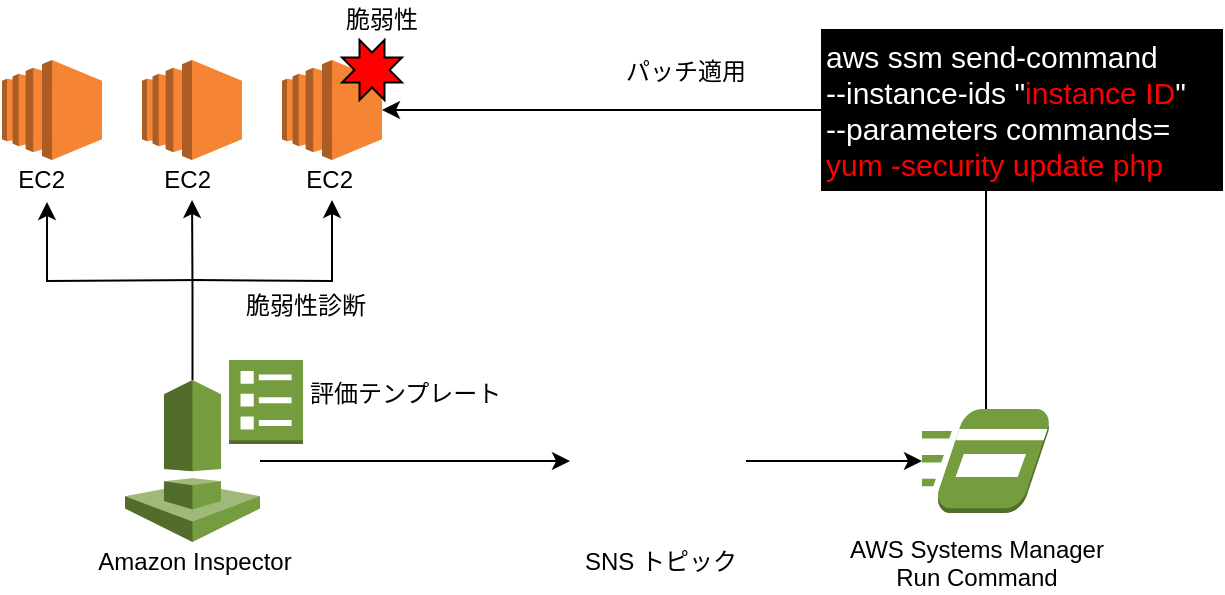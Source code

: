 <mxfile version="10.5.4" type="device"><diagram id="8Af6MoXBMnPKHR8YwWx0" name="Page-1"><mxGraphModel dx="758" dy="467" grid="1" gridSize="10" guides="1" tooltips="1" connect="1" arrows="1" fold="1" page="1" pageScale="1" pageWidth="827" pageHeight="1169" math="0" shadow="0"><root><mxCell id="0"/><mxCell id="1" parent="0"/><mxCell id="J-TptpDd0boRQc5jbfYO-1" value="" style="outlineConnect=0;dashed=0;verticalLabelPosition=bottom;verticalAlign=top;align=center;html=1;shape=mxgraph.aws3.ec2;fillColor=#F58534;gradientColor=none;" vertex="1" parent="1"><mxGeometry x="120" y="110" width="50" height="50" as="geometry"/></mxCell><mxCell id="J-TptpDd0boRQc5jbfYO-2" value="" style="outlineConnect=0;dashed=0;verticalLabelPosition=bottom;verticalAlign=top;align=center;html=1;shape=mxgraph.aws3.ec2;fillColor=#F58534;gradientColor=none;" vertex="1" parent="1"><mxGeometry x="190" y="110" width="50" height="50" as="geometry"/></mxCell><mxCell id="J-TptpDd0boRQc5jbfYO-3" value="" style="outlineConnect=0;dashed=0;verticalLabelPosition=bottom;verticalAlign=top;align=center;html=1;shape=mxgraph.aws3.ec2;fillColor=#F58534;gradientColor=none;" vertex="1" parent="1"><mxGeometry x="260" y="110" width="50" height="50" as="geometry"/></mxCell><mxCell id="J-TptpDd0boRQc5jbfYO-6" style="edgeStyle=orthogonalEdgeStyle;rounded=0;orthogonalLoop=1;jettySize=auto;html=1;entryX=0.55;entryY=1.05;entryDx=0;entryDy=0;entryPerimeter=0;" edge="1" parent="1" target="J-TptpDd0boRQc5jbfYO-23"><mxGeometry relative="1" as="geometry"><mxPoint x="220" y="220" as="sourcePoint"/></mxGeometry></mxCell><mxCell id="J-TptpDd0boRQc5jbfYO-7" style="edgeStyle=orthogonalEdgeStyle;rounded=0;orthogonalLoop=1;jettySize=auto;html=1;entryX=0.538;entryY=1;entryDx=0;entryDy=0;entryPerimeter=0;" edge="1" parent="1" source="J-TptpDd0boRQc5jbfYO-4" target="J-TptpDd0boRQc5jbfYO-26"><mxGeometry relative="1" as="geometry"/></mxCell><mxCell id="J-TptpDd0boRQc5jbfYO-8" style="edgeStyle=orthogonalEdgeStyle;rounded=0;orthogonalLoop=1;jettySize=auto;html=1;" edge="1" parent="1" target="J-TptpDd0boRQc5jbfYO-27"><mxGeometry relative="1" as="geometry"><mxPoint x="215" y="220" as="sourcePoint"/></mxGeometry></mxCell><mxCell id="J-TptpDd0boRQc5jbfYO-13" style="edgeStyle=orthogonalEdgeStyle;rounded=0;orthogonalLoop=1;jettySize=auto;html=1;" edge="1" parent="1" source="J-TptpDd0boRQc5jbfYO-4" target="J-TptpDd0boRQc5jbfYO-5"><mxGeometry relative="1" as="geometry"/></mxCell><mxCell id="J-TptpDd0boRQc5jbfYO-4" value="" style="outlineConnect=0;dashed=0;verticalLabelPosition=bottom;verticalAlign=top;align=center;html=1;shape=mxgraph.aws3.inspector;fillColor=#759C3E;gradientColor=none;" vertex="1" parent="1"><mxGeometry x="181.5" y="270" width="67.5" height="81" as="geometry"/></mxCell><mxCell id="J-TptpDd0boRQc5jbfYO-16" style="edgeStyle=orthogonalEdgeStyle;rounded=0;orthogonalLoop=1;jettySize=auto;html=1;entryX=0;entryY=0.5;entryDx=0;entryDy=0;entryPerimeter=0;" edge="1" parent="1" source="J-TptpDd0boRQc5jbfYO-5" target="J-TptpDd0boRQc5jbfYO-15"><mxGeometry relative="1" as="geometry"/></mxCell><mxCell id="J-TptpDd0boRQc5jbfYO-5" value="" style="shape=image;html=1;verticalAlign=top;verticalLabelPosition=bottom;labelBackgroundColor=#ffffff;imageAspect=0;aspect=fixed;image=https://cdn2.iconfinder.com/data/icons/amazon-aws-stencils/100/App_Services_copy_Amazon_SNS-128.png" vertex="1" parent="1"><mxGeometry x="404" y="266.5" width="88" height="88" as="geometry"/></mxCell><mxCell id="J-TptpDd0boRQc5jbfYO-9" value="脆弱性診断" style="text;html=1;resizable=0;points=[];autosize=1;align=left;verticalAlign=top;spacingTop=-4;" vertex="1" parent="1"><mxGeometry x="240" y="223" width="80" height="20" as="geometry"/></mxCell><mxCell id="J-TptpDd0boRQc5jbfYO-10" value="Amazon Inspector" style="text;html=1;resizable=0;points=[];autosize=1;align=center;verticalAlign=top;spacingTop=-4;" vertex="1" parent="1"><mxGeometry x="160.5" y="351" width="110" height="20" as="geometry"/></mxCell><mxCell id="J-TptpDd0boRQc5jbfYO-11" value="" style="outlineConnect=0;dashed=0;verticalLabelPosition=bottom;verticalAlign=top;align=center;html=1;shape=mxgraph.aws3.template;fillColor=#759C3E;gradientColor=none;" vertex="1" parent="1"><mxGeometry x="233.5" y="260" width="37" height="42" as="geometry"/></mxCell><mxCell id="J-TptpDd0boRQc5jbfYO-12" value="評価テンプレート" style="text;html=1;resizable=0;points=[];autosize=1;align=left;verticalAlign=top;spacingTop=-4;" vertex="1" parent="1"><mxGeometry x="271.5" y="266.5" width="110" height="20" as="geometry"/></mxCell><mxCell id="J-TptpDd0boRQc5jbfYO-14" value="SNS トピック" style="text;html=1;resizable=0;points=[];autosize=1;align=center;verticalAlign=top;spacingTop=-4;" vertex="1" parent="1"><mxGeometry x="404" y="351" width="90" height="20" as="geometry"/></mxCell><mxCell id="J-TptpDd0boRQc5jbfYO-18" style="edgeStyle=orthogonalEdgeStyle;rounded=0;orthogonalLoop=1;jettySize=auto;html=1;entryX=1;entryY=0.5;entryDx=0;entryDy=0;entryPerimeter=0;" edge="1" parent="1" source="J-TptpDd0boRQc5jbfYO-15" target="J-TptpDd0boRQc5jbfYO-3"><mxGeometry relative="1" as="geometry"><Array as="points"><mxPoint x="612" y="135"/></Array></mxGeometry></mxCell><mxCell id="J-TptpDd0boRQc5jbfYO-15" value="" style="outlineConnect=0;dashed=0;verticalLabelPosition=bottom;verticalAlign=top;align=center;html=1;shape=mxgraph.aws3.run_command;fillColor=#759C3E;gradientColor=none;" vertex="1" parent="1"><mxGeometry x="580" y="284.5" width="64" height="52" as="geometry"/></mxCell><mxCell id="J-TptpDd0boRQc5jbfYO-17" value="AWS Systems Manager&lt;br&gt;Run Command&lt;br&gt;" style="text;html=1;resizable=0;points=[];autosize=1;align=center;verticalAlign=top;spacingTop=-4;" vertex="1" parent="1"><mxGeometry x="537" y="344.5" width="140" height="30" as="geometry"/></mxCell><mxCell id="J-TptpDd0boRQc5jbfYO-19" value="パッチ適用" style="text;html=1;resizable=0;points=[];autosize=1;align=left;verticalAlign=top;spacingTop=-4;" vertex="1" parent="1"><mxGeometry x="430" y="106" width="80" height="20" as="geometry"/></mxCell><mxCell id="J-TptpDd0boRQc5jbfYO-20" value="" style="verticalLabelPosition=bottom;verticalAlign=top;html=1;shape=mxgraph.basic.8_point_star;align=center;fillColor=#FF0000;" vertex="1" parent="1"><mxGeometry x="290" y="100" width="30" height="30" as="geometry"/></mxCell><mxCell id="J-TptpDd0boRQc5jbfYO-21" value="脆弱性" style="text;html=1;resizable=0;points=[];autosize=1;align=left;verticalAlign=top;spacingTop=-4;" vertex="1" parent="1"><mxGeometry x="290" y="80" width="50" height="20" as="geometry"/></mxCell><mxCell id="J-TptpDd0boRQc5jbfYO-23" value="EC2&amp;nbsp;&lt;br&gt;" style="text;html=1;resizable=0;points=[];autosize=1;align=center;verticalAlign=top;spacingTop=-4;" vertex="1" parent="1"><mxGeometry x="120.5" y="160" width="40" height="20" as="geometry"/></mxCell><mxCell id="J-TptpDd0boRQc5jbfYO-26" value="EC2&amp;nbsp;&lt;br&gt;" style="text;html=1;resizable=0;points=[];autosize=1;align=center;verticalAlign=top;spacingTop=-4;" vertex="1" parent="1"><mxGeometry x="193.5" y="160" width="40" height="20" as="geometry"/></mxCell><mxCell id="J-TptpDd0boRQc5jbfYO-27" value="EC2&amp;nbsp;&lt;br&gt;" style="text;html=1;resizable=0;points=[];autosize=1;align=center;verticalAlign=top;spacingTop=-4;" vertex="1" parent="1"><mxGeometry x="265" y="160" width="40" height="20" as="geometry"/></mxCell><mxCell id="J-TptpDd0boRQc5jbfYO-28" value="&lt;font style=&quot;font-size: 15px&quot;&gt;aws ssm send-command&lt;br&gt;--instance-ids &quot;&lt;font color=&quot;#ff0000&quot; style=&quot;font-size: 15px&quot;&gt;instance ID&lt;/font&gt;&quot;&amp;nbsp;&lt;br&gt;&lt;span&gt;--parameters commands=&lt;/span&gt;&lt;br&gt;&lt;font color=&quot;#ff0000&quot; style=&quot;font-size: 15px&quot;&gt;yum -security update php&lt;/font&gt;&lt;/font&gt;&lt;br&gt;" style="rounded=0;whiteSpace=wrap;html=1;fillColor=#000000;align=left;fontColor=#FFFFFF;" vertex="1" parent="1"><mxGeometry x="530" y="95" width="200" height="80" as="geometry"/></mxCell></root></mxGraphModel></diagram></mxfile>